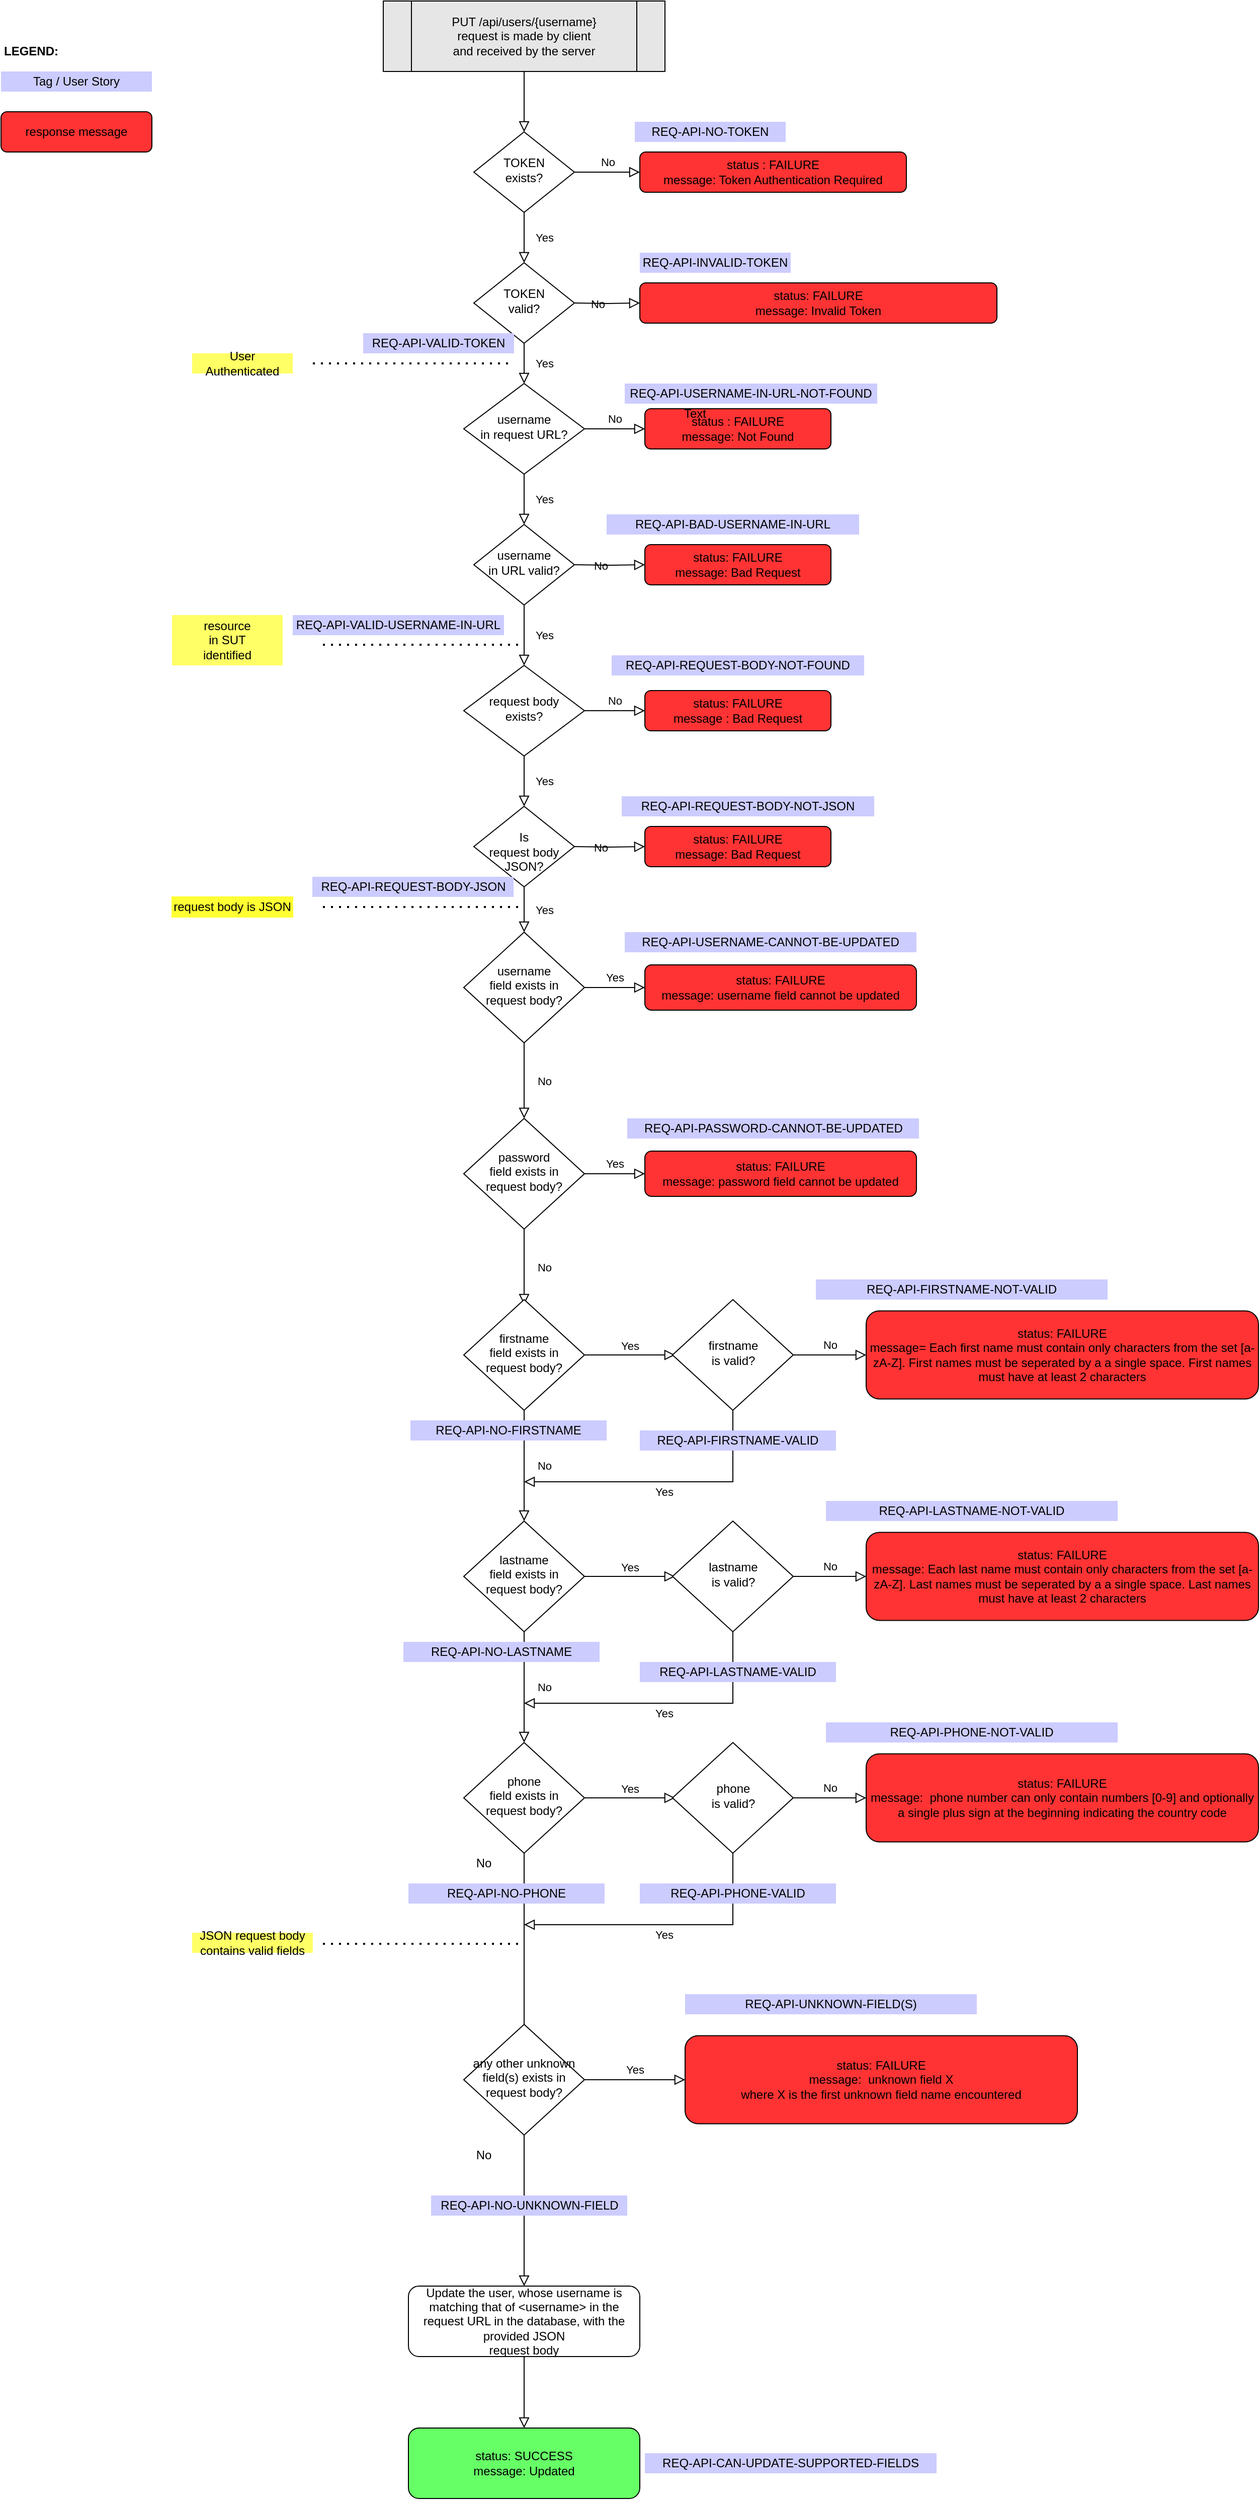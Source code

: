 <mxfile version="14.6.13" type="device"><diagram id="C5RBs43oDa-KdzZeNtuy" name="PUT /api/users/{username}"><mxGraphModel dx="2408" dy="1980" grid="1" gridSize="10" guides="1" tooltips="1" connect="1" arrows="1" fold="1" page="1" pageScale="1" pageWidth="827" pageHeight="1169" math="0" shadow="0"><root><mxCell id="WIyWlLk6GJQsqaUBKTNV-0"/><mxCell id="WIyWlLk6GJQsqaUBKTNV-1" parent="WIyWlLk6GJQsqaUBKTNV-0"/><mxCell id="WIyWlLk6GJQsqaUBKTNV-5" value="Yes" style="edgeStyle=orthogonalEdgeStyle;rounded=0;html=1;jettySize=auto;orthogonalLoop=1;fontSize=11;endArrow=block;endFill=0;endSize=8;strokeWidth=1;shadow=0;labelBackgroundColor=none;" parent="WIyWlLk6GJQsqaUBKTNV-1" source="WIyWlLk6GJQsqaUBKTNV-6" target="WIyWlLk6GJQsqaUBKTNV-7" edge="1"><mxGeometry y="10" relative="1" as="geometry"><mxPoint as="offset"/></mxGeometry></mxCell><mxCell id="WIyWlLk6GJQsqaUBKTNV-6" value="username&lt;br&gt;field exists in request body?" style="rhombus;whiteSpace=wrap;html=1;shadow=0;fontFamily=Helvetica;fontSize=12;align=center;strokeWidth=1;spacing=6;spacingTop=-4;" parent="WIyWlLk6GJQsqaUBKTNV-1" vertex="1"><mxGeometry x="160" y="175" width="120" height="110" as="geometry"/></mxCell><mxCell id="WIyWlLk6GJQsqaUBKTNV-7" value="status: FAILURE&lt;br&gt;message: username field cannot be updated" style="rounded=1;whiteSpace=wrap;html=1;fontSize=12;glass=0;strokeWidth=1;shadow=0;fillColor=#FF3333;" parent="WIyWlLk6GJQsqaUBKTNV-1" vertex="1"><mxGeometry x="340" y="207.5" width="270" height="45" as="geometry"/></mxCell><mxCell id="lO0IjCdO753mHYzp2bdn-26" value="Update the user, whose username is matching that of &amp;lt;username&amp;gt; in the request URL in the database, with the provided JSON&lt;br&gt;request body" style="rounded=1;whiteSpace=wrap;html=1;fontSize=12;glass=0;strokeWidth=1;shadow=0;" parent="WIyWlLk6GJQsqaUBKTNV-1" vertex="1"><mxGeometry x="105" y="1520" width="230" height="70" as="geometry"/></mxCell><mxCell id="lO0IjCdO753mHYzp2bdn-27" value="status: SUCCESS&lt;br&gt;message: Updated" style="rounded=1;whiteSpace=wrap;html=1;fontSize=12;glass=0;strokeWidth=1;shadow=0;fillColor=#66FF66;" parent="WIyWlLk6GJQsqaUBKTNV-1" vertex="1"><mxGeometry x="105" y="1661" width="230" height="70" as="geometry"/></mxCell><mxCell id="lO0IjCdO753mHYzp2bdn-28" value="" style="rounded=0;html=1;jettySize=auto;orthogonalLoop=1;fontSize=11;endArrow=block;endFill=0;endSize=8;strokeWidth=1;shadow=0;labelBackgroundColor=none;edgeStyle=orthogonalEdgeStyle;exitX=0.5;exitY=1;exitDx=0;exitDy=0;entryX=0.5;entryY=0;entryDx=0;entryDy=0;" parent="WIyWlLk6GJQsqaUBKTNV-1" source="lO0IjCdO753mHYzp2bdn-26" edge="1" target="lO0IjCdO753mHYzp2bdn-27"><mxGeometry x="0.333" y="20" relative="1" as="geometry"><mxPoint as="offset"/><mxPoint x="225" y="1650" as="targetPoint"/><mxPoint x="230" y="1470" as="sourcePoint"/></mxGeometry></mxCell><mxCell id="Ipz1gfwrqdeyzFEtf3UE-4" value="TOKEN&lt;br&gt;exists?" style="rhombus;whiteSpace=wrap;html=1;shadow=0;fontFamily=Helvetica;fontSize=12;align=center;strokeWidth=1;spacing=6;spacingTop=-4;" vertex="1" parent="WIyWlLk6GJQsqaUBKTNV-1"><mxGeometry x="170" y="-620" width="100" height="80" as="geometry"/></mxCell><mxCell id="Ipz1gfwrqdeyzFEtf3UE-5" value="status : FAILURE&lt;br&gt;message: Token Authentication Required" style="rounded=1;whiteSpace=wrap;html=1;fontSize=12;glass=0;strokeWidth=1;shadow=0;fillColor=#FF3333;" vertex="1" parent="WIyWlLk6GJQsqaUBKTNV-1"><mxGeometry x="335" y="-600" width="265" height="40" as="geometry"/></mxCell><mxCell id="Ipz1gfwrqdeyzFEtf3UE-7" value="No" style="edgeStyle=orthogonalEdgeStyle;rounded=0;html=1;jettySize=auto;orthogonalLoop=1;fontSize=11;endArrow=block;endFill=0;endSize=8;strokeWidth=1;shadow=0;labelBackgroundColor=none;exitX=1;exitY=0.5;exitDx=0;exitDy=0;entryX=0;entryY=0.5;entryDx=0;entryDy=0;" edge="1" parent="WIyWlLk6GJQsqaUBKTNV-1" source="Ipz1gfwrqdeyzFEtf3UE-4" target="Ipz1gfwrqdeyzFEtf3UE-5"><mxGeometry y="10" relative="1" as="geometry"><mxPoint as="offset"/><mxPoint x="280" y="-300" as="sourcePoint"/><mxPoint x="330" y="-300" as="targetPoint"/></mxGeometry></mxCell><mxCell id="Ipz1gfwrqdeyzFEtf3UE-8" value="Yes" style="rounded=0;html=1;jettySize=auto;orthogonalLoop=1;fontSize=11;endArrow=block;endFill=0;endSize=8;strokeWidth=1;shadow=0;labelBackgroundColor=none;edgeStyle=orthogonalEdgeStyle;exitX=0.5;exitY=1;exitDx=0;exitDy=0;" edge="1" parent="WIyWlLk6GJQsqaUBKTNV-1" source="Ipz1gfwrqdeyzFEtf3UE-4"><mxGeometry y="20" relative="1" as="geometry"><mxPoint as="offset"/><mxPoint x="230" y="-260" as="sourcePoint"/><mxPoint x="220" y="-490" as="targetPoint"/></mxGeometry></mxCell><mxCell id="Ipz1gfwrqdeyzFEtf3UE-9" value="TOKEN&lt;br&gt;valid?" style="rhombus;whiteSpace=wrap;html=1;shadow=0;fontFamily=Helvetica;fontSize=12;align=center;strokeWidth=1;spacing=6;spacingTop=-4;" vertex="1" parent="WIyWlLk6GJQsqaUBKTNV-1"><mxGeometry x="170" y="-490" width="100" height="80" as="geometry"/></mxCell><mxCell id="Ipz1gfwrqdeyzFEtf3UE-11" value="status: FAILURE&lt;br&gt;message: Invalid Token" style="rounded=1;whiteSpace=wrap;html=1;fontSize=12;glass=0;strokeWidth=1;shadow=0;fillColor=#FF3333;" vertex="1" parent="WIyWlLk6GJQsqaUBKTNV-1"><mxGeometry x="335" y="-470" width="355" height="40" as="geometry"/></mxCell><mxCell id="Ipz1gfwrqdeyzFEtf3UE-12" value="No" style="edgeStyle=orthogonalEdgeStyle;rounded=0;html=1;jettySize=auto;orthogonalLoop=1;fontSize=11;endArrow=block;endFill=0;endSize=8;strokeWidth=1;shadow=0;labelBackgroundColor=none;exitX=1;exitY=0.5;exitDx=0;exitDy=0;entryX=0;entryY=0.5;entryDx=0;entryDy=0;" edge="1" parent="WIyWlLk6GJQsqaUBKTNV-1" target="Ipz1gfwrqdeyzFEtf3UE-11"><mxGeometry y="10" relative="1" as="geometry"><mxPoint as="offset"/><mxPoint x="270" y="-450" as="sourcePoint"/><mxPoint x="330" y="-170" as="targetPoint"/></mxGeometry></mxCell><mxCell id="Ipz1gfwrqdeyzFEtf3UE-13" value="username&lt;br&gt;in URL valid?" style="rhombus;whiteSpace=wrap;html=1;shadow=0;fontFamily=Helvetica;fontSize=12;align=center;strokeWidth=1;spacing=6;spacingTop=-4;" vertex="1" parent="WIyWlLk6GJQsqaUBKTNV-1"><mxGeometry x="170" y="-230" width="100" height="80" as="geometry"/></mxCell><mxCell id="Ipz1gfwrqdeyzFEtf3UE-15" value="status: FAILURE&lt;br&gt;message: Bad Request" style="rounded=1;whiteSpace=wrap;html=1;fontSize=12;glass=0;strokeWidth=1;shadow=0;fillColor=#FF3333;" vertex="1" parent="WIyWlLk6GJQsqaUBKTNV-1"><mxGeometry x="340" y="-210" width="185" height="40" as="geometry"/></mxCell><mxCell id="Ipz1gfwrqdeyzFEtf3UE-16" value="No" style="edgeStyle=orthogonalEdgeStyle;rounded=0;html=1;jettySize=auto;orthogonalLoop=1;fontSize=11;endArrow=block;endFill=0;endSize=8;strokeWidth=1;shadow=0;labelBackgroundColor=none;exitX=1;exitY=0.5;exitDx=0;exitDy=0;entryX=0;entryY=0.5;entryDx=0;entryDy=0;" edge="1" parent="WIyWlLk6GJQsqaUBKTNV-1" target="Ipz1gfwrqdeyzFEtf3UE-15"><mxGeometry y="10" relative="1" as="geometry"><mxPoint as="offset"/><mxPoint x="270" y="-190" as="sourcePoint"/><mxPoint x="330" y="90" as="targetPoint"/></mxGeometry></mxCell><mxCell id="Ipz1gfwrqdeyzFEtf3UE-17" value="username&lt;br&gt;in request URL?" style="rhombus;whiteSpace=wrap;html=1;shadow=0;fontFamily=Helvetica;fontSize=12;align=center;strokeWidth=1;spacing=6;spacingTop=-4;" vertex="1" parent="WIyWlLk6GJQsqaUBKTNV-1"><mxGeometry x="160" y="-370" width="120" height="90" as="geometry"/></mxCell><mxCell id="Ipz1gfwrqdeyzFEtf3UE-18" value="status : FAILURE&lt;br&gt;message: Not Found" style="rounded=1;whiteSpace=wrap;html=1;fontSize=12;glass=0;strokeWidth=1;shadow=0;fillColor=#FF3333;" vertex="1" parent="WIyWlLk6GJQsqaUBKTNV-1"><mxGeometry x="340" y="-345" width="185" height="40" as="geometry"/></mxCell><mxCell id="Ipz1gfwrqdeyzFEtf3UE-19" value="No" style="edgeStyle=orthogonalEdgeStyle;rounded=0;html=1;jettySize=auto;orthogonalLoop=1;fontSize=11;endArrow=block;endFill=0;endSize=8;strokeWidth=1;shadow=0;labelBackgroundColor=none;exitX=1;exitY=0.5;exitDx=0;exitDy=0;entryX=0;entryY=0.5;entryDx=0;entryDy=0;" edge="1" parent="WIyWlLk6GJQsqaUBKTNV-1" source="Ipz1gfwrqdeyzFEtf3UE-17" target="Ipz1gfwrqdeyzFEtf3UE-18"><mxGeometry y="10" relative="1" as="geometry"><mxPoint as="offset"/><mxPoint x="280" y="-40" as="sourcePoint"/><mxPoint x="330" y="-40" as="targetPoint"/></mxGeometry></mxCell><mxCell id="Ipz1gfwrqdeyzFEtf3UE-20" value="Yes" style="rounded=0;html=1;jettySize=auto;orthogonalLoop=1;fontSize=11;endArrow=block;endFill=0;endSize=8;strokeWidth=1;shadow=0;labelBackgroundColor=none;edgeStyle=orthogonalEdgeStyle;exitX=0.5;exitY=1;exitDx=0;exitDy=0;" edge="1" parent="WIyWlLk6GJQsqaUBKTNV-1" source="Ipz1gfwrqdeyzFEtf3UE-17"><mxGeometry y="20" relative="1" as="geometry"><mxPoint as="offset"/><mxPoint x="230" as="sourcePoint"/><mxPoint x="220" y="-230" as="targetPoint"/></mxGeometry></mxCell><mxCell id="Ipz1gfwrqdeyzFEtf3UE-21" value="Yes" style="rounded=0;html=1;jettySize=auto;orthogonalLoop=1;fontSize=11;endArrow=block;endFill=0;endSize=8;strokeWidth=1;shadow=0;labelBackgroundColor=none;edgeStyle=orthogonalEdgeStyle;exitX=0.5;exitY=1;exitDx=0;exitDy=0;" edge="1" parent="WIyWlLk6GJQsqaUBKTNV-1" source="Ipz1gfwrqdeyzFEtf3UE-9"><mxGeometry y="20" relative="1" as="geometry"><mxPoint as="offset"/><mxPoint x="230" y="-270" as="sourcePoint"/><mxPoint x="220" y="-370" as="targetPoint"/></mxGeometry></mxCell><mxCell id="Ipz1gfwrqdeyzFEtf3UE-22" value="&lt;br&gt;&amp;nbsp; &amp;nbsp; &amp;nbsp;Is&amp;nbsp; &amp;nbsp; &amp;nbsp; &lt;br&gt;request body&lt;br&gt;JSON?" style="rhombus;whiteSpace=wrap;html=1;shadow=0;fontFamily=Helvetica;fontSize=12;align=center;strokeWidth=1;spacing=6;spacingTop=-4;" vertex="1" parent="WIyWlLk6GJQsqaUBKTNV-1"><mxGeometry x="170" y="50" width="100" height="80" as="geometry"/></mxCell><mxCell id="Ipz1gfwrqdeyzFEtf3UE-23" value="status: FAILURE&lt;br&gt;message: Bad Request" style="rounded=1;whiteSpace=wrap;html=1;fontSize=12;glass=0;strokeWidth=1;shadow=0;fillColor=#FF3333;" vertex="1" parent="WIyWlLk6GJQsqaUBKTNV-1"><mxGeometry x="340" y="70" width="185" height="40" as="geometry"/></mxCell><mxCell id="Ipz1gfwrqdeyzFEtf3UE-24" value="No" style="edgeStyle=orthogonalEdgeStyle;rounded=0;html=1;jettySize=auto;orthogonalLoop=1;fontSize=11;endArrow=block;endFill=0;endSize=8;strokeWidth=1;shadow=0;labelBackgroundColor=none;exitX=1;exitY=0.5;exitDx=0;exitDy=0;entryX=0;entryY=0.5;entryDx=0;entryDy=0;" edge="1" parent="WIyWlLk6GJQsqaUBKTNV-1" target="Ipz1gfwrqdeyzFEtf3UE-23"><mxGeometry y="10" relative="1" as="geometry"><mxPoint as="offset"/><mxPoint x="270" y="90" as="sourcePoint"/><mxPoint x="330" y="370" as="targetPoint"/></mxGeometry></mxCell><mxCell id="Ipz1gfwrqdeyzFEtf3UE-25" value="request body&lt;br&gt;exists?" style="rhombus;whiteSpace=wrap;html=1;shadow=0;fontFamily=Helvetica;fontSize=12;align=center;strokeWidth=1;spacing=6;spacingTop=-4;" vertex="1" parent="WIyWlLk6GJQsqaUBKTNV-1"><mxGeometry x="160" y="-90" width="120" height="90" as="geometry"/></mxCell><mxCell id="Ipz1gfwrqdeyzFEtf3UE-26" value="status: FAILURE&lt;br&gt;message : Bad Request" style="rounded=1;whiteSpace=wrap;html=1;fontSize=12;glass=0;strokeWidth=1;shadow=0;fillColor=#FF3333;" vertex="1" parent="WIyWlLk6GJQsqaUBKTNV-1"><mxGeometry x="340" y="-65" width="185" height="40" as="geometry"/></mxCell><mxCell id="Ipz1gfwrqdeyzFEtf3UE-27" value="No" style="edgeStyle=orthogonalEdgeStyle;rounded=0;html=1;jettySize=auto;orthogonalLoop=1;fontSize=11;endArrow=block;endFill=0;endSize=8;strokeWidth=1;shadow=0;labelBackgroundColor=none;exitX=1;exitY=0.5;exitDx=0;exitDy=0;entryX=0;entryY=0.5;entryDx=0;entryDy=0;" edge="1" parent="WIyWlLk6GJQsqaUBKTNV-1" source="Ipz1gfwrqdeyzFEtf3UE-25" target="Ipz1gfwrqdeyzFEtf3UE-26"><mxGeometry y="10" relative="1" as="geometry"><mxPoint as="offset"/><mxPoint x="280" y="240" as="sourcePoint"/><mxPoint x="330" y="240" as="targetPoint"/></mxGeometry></mxCell><mxCell id="Ipz1gfwrqdeyzFEtf3UE-28" value="Yes" style="rounded=0;html=1;jettySize=auto;orthogonalLoop=1;fontSize=11;endArrow=block;endFill=0;endSize=8;strokeWidth=1;shadow=0;labelBackgroundColor=none;edgeStyle=orthogonalEdgeStyle;exitX=0.5;exitY=1;exitDx=0;exitDy=0;" edge="1" parent="WIyWlLk6GJQsqaUBKTNV-1" source="Ipz1gfwrqdeyzFEtf3UE-25"><mxGeometry y="20" relative="1" as="geometry"><mxPoint as="offset"/><mxPoint x="230" y="280" as="sourcePoint"/><mxPoint x="220" y="50" as="targetPoint"/></mxGeometry></mxCell><mxCell id="Ipz1gfwrqdeyzFEtf3UE-29" value="Yes" style="rounded=0;html=1;jettySize=auto;orthogonalLoop=1;fontSize=11;endArrow=block;endFill=0;endSize=8;strokeWidth=1;shadow=0;labelBackgroundColor=none;edgeStyle=orthogonalEdgeStyle;exitX=0.5;exitY=1;exitDx=0;exitDy=0;entryX=0.5;entryY=0;entryDx=0;entryDy=0;" edge="1" parent="WIyWlLk6GJQsqaUBKTNV-1" source="Ipz1gfwrqdeyzFEtf3UE-13" target="Ipz1gfwrqdeyzFEtf3UE-25"><mxGeometry y="20" relative="1" as="geometry"><mxPoint as="offset"/><mxPoint x="230" y="-270" as="sourcePoint"/><mxPoint x="230" y="-220" as="targetPoint"/></mxGeometry></mxCell><mxCell id="Ipz1gfwrqdeyzFEtf3UE-31" value="" style="endArrow=none;dashed=1;html=1;dashPattern=1 3;strokeWidth=2;" edge="1" parent="WIyWlLk6GJQsqaUBKTNV-1"><mxGeometry width="50" height="50" relative="1" as="geometry"><mxPoint x="10" y="-390" as="sourcePoint"/><mxPoint x="210" y="-390" as="targetPoint"/></mxGeometry></mxCell><mxCell id="Ipz1gfwrqdeyzFEtf3UE-32" value="User Authenticated" style="text;html=1;strokeColor=none;fillColor=#FFFF66;align=center;verticalAlign=middle;whiteSpace=wrap;rounded=0;" vertex="1" parent="WIyWlLk6GJQsqaUBKTNV-1"><mxGeometry x="-110" y="-400" width="100" height="20" as="geometry"/></mxCell><mxCell id="Ipz1gfwrqdeyzFEtf3UE-34" value="" style="endArrow=none;dashed=1;html=1;dashPattern=1 3;strokeWidth=2;" edge="1" parent="WIyWlLk6GJQsqaUBKTNV-1"><mxGeometry width="50" height="50" relative="1" as="geometry"><mxPoint x="20" y="-110.5" as="sourcePoint"/><mxPoint x="220" y="-110.5" as="targetPoint"/></mxGeometry></mxCell><mxCell id="Ipz1gfwrqdeyzFEtf3UE-35" value="resource&lt;br&gt;in SUT&lt;br&gt;identified" style="text;html=1;strokeColor=none;fillColor=#FFFF66;align=center;verticalAlign=middle;whiteSpace=wrap;rounded=0;" vertex="1" parent="WIyWlLk6GJQsqaUBKTNV-1"><mxGeometry x="-130" y="-140" width="110" height="50" as="geometry"/></mxCell><mxCell id="Ipz1gfwrqdeyzFEtf3UE-36" value="Yes" style="rounded=0;html=1;jettySize=auto;orthogonalLoop=1;fontSize=11;endArrow=block;endFill=0;endSize=8;strokeWidth=1;shadow=0;labelBackgroundColor=none;edgeStyle=orthogonalEdgeStyle;exitX=0.5;exitY=1;exitDx=0;exitDy=0;entryX=0.5;entryY=0;entryDx=0;entryDy=0;" edge="1" parent="WIyWlLk6GJQsqaUBKTNV-1" source="Ipz1gfwrqdeyzFEtf3UE-22" target="WIyWlLk6GJQsqaUBKTNV-6"><mxGeometry y="20" relative="1" as="geometry"><mxPoint as="offset"/><mxPoint x="230" y="10" as="sourcePoint"/><mxPoint x="230" y="60" as="targetPoint"/></mxGeometry></mxCell><mxCell id="Ipz1gfwrqdeyzFEtf3UE-37" value="" style="endArrow=none;dashed=1;html=1;dashPattern=1 3;strokeWidth=2;" edge="1" parent="WIyWlLk6GJQsqaUBKTNV-1"><mxGeometry width="50" height="50" relative="1" as="geometry"><mxPoint x="20" y="150" as="sourcePoint"/><mxPoint x="220" y="150" as="targetPoint"/></mxGeometry></mxCell><mxCell id="Ipz1gfwrqdeyzFEtf3UE-38" value="request body is JSON" style="text;html=1;strokeColor=#FFFF33;fillColor=#FFFF33;align=center;verticalAlign=middle;whiteSpace=wrap;rounded=0;" vertex="1" parent="WIyWlLk6GJQsqaUBKTNV-1"><mxGeometry x="-130" y="140" width="120" height="20" as="geometry"/></mxCell><mxCell id="Ipz1gfwrqdeyzFEtf3UE-39" value="No" style="rounded=0;html=1;jettySize=auto;orthogonalLoop=1;fontSize=11;endArrow=block;endFill=0;endSize=8;strokeWidth=1;shadow=0;labelBackgroundColor=none;edgeStyle=orthogonalEdgeStyle;exitX=0.5;exitY=1;exitDx=0;exitDy=0;" edge="1" parent="WIyWlLk6GJQsqaUBKTNV-1" source="WIyWlLk6GJQsqaUBKTNV-6"><mxGeometry y="20" relative="1" as="geometry"><mxPoint as="offset"/><mxPoint x="230" y="140" as="sourcePoint"/><mxPoint x="220" y="360" as="targetPoint"/></mxGeometry></mxCell><mxCell id="Ipz1gfwrqdeyzFEtf3UE-40" value="Yes" style="edgeStyle=orthogonalEdgeStyle;rounded=0;html=1;jettySize=auto;orthogonalLoop=1;fontSize=11;endArrow=block;endFill=0;endSize=8;strokeWidth=1;shadow=0;labelBackgroundColor=none;" edge="1" parent="WIyWlLk6GJQsqaUBKTNV-1" source="Ipz1gfwrqdeyzFEtf3UE-41" target="Ipz1gfwrqdeyzFEtf3UE-42"><mxGeometry y="10" relative="1" as="geometry"><mxPoint as="offset"/></mxGeometry></mxCell><mxCell id="Ipz1gfwrqdeyzFEtf3UE-41" value="password&lt;br&gt;field exists in request body?" style="rhombus;whiteSpace=wrap;html=1;shadow=0;fontFamily=Helvetica;fontSize=12;align=center;strokeWidth=1;spacing=6;spacingTop=-4;" vertex="1" parent="WIyWlLk6GJQsqaUBKTNV-1"><mxGeometry x="160" y="360" width="120" height="110" as="geometry"/></mxCell><mxCell id="Ipz1gfwrqdeyzFEtf3UE-42" value="status: FAILURE&lt;br&gt;message: password field cannot be updated" style="rounded=1;whiteSpace=wrap;html=1;fontSize=12;glass=0;strokeWidth=1;shadow=0;fillColor=#FF3333;" vertex="1" parent="WIyWlLk6GJQsqaUBKTNV-1"><mxGeometry x="340" y="392.5" width="270" height="45" as="geometry"/></mxCell><mxCell id="Ipz1gfwrqdeyzFEtf3UE-43" value="No" style="rounded=0;html=1;jettySize=auto;orthogonalLoop=1;fontSize=11;endArrow=block;endFill=0;endSize=8;strokeWidth=1;shadow=0;labelBackgroundColor=none;edgeStyle=orthogonalEdgeStyle;exitX=0.5;exitY=1;exitDx=0;exitDy=0;" edge="1" parent="WIyWlLk6GJQsqaUBKTNV-1" source="Ipz1gfwrqdeyzFEtf3UE-41"><mxGeometry y="20" relative="1" as="geometry"><mxPoint as="offset"/><mxPoint x="230" y="325" as="sourcePoint"/><mxPoint x="220" y="545" as="targetPoint"/></mxGeometry></mxCell><mxCell id="Ipz1gfwrqdeyzFEtf3UE-44" value="Yes" style="edgeStyle=orthogonalEdgeStyle;rounded=0;html=1;jettySize=auto;orthogonalLoop=1;fontSize=11;endArrow=block;endFill=0;endSize=8;strokeWidth=1;shadow=0;labelBackgroundColor=none;" edge="1" parent="WIyWlLk6GJQsqaUBKTNV-1" source="Ipz1gfwrqdeyzFEtf3UE-45"><mxGeometry y="10" relative="1" as="geometry"><mxPoint as="offset"/><mxPoint x="370" y="595" as="targetPoint"/></mxGeometry></mxCell><mxCell id="Ipz1gfwrqdeyzFEtf3UE-45" value="firstname&lt;br&gt;field exists in request body?" style="rhombus;whiteSpace=wrap;html=1;shadow=0;fontFamily=Helvetica;fontSize=12;align=center;strokeWidth=1;spacing=6;spacingTop=-4;" vertex="1" parent="WIyWlLk6GJQsqaUBKTNV-1"><mxGeometry x="160" y="540" width="120" height="110" as="geometry"/></mxCell><mxCell id="Ipz1gfwrqdeyzFEtf3UE-46" value="status: FAILURE&lt;br&gt;message= Each first name must contain only characters from the set [a-zA-Z]. First names must be seperated by a a single space. First names must have at least 2 characters" style="rounded=1;whiteSpace=wrap;html=1;fontSize=12;glass=0;strokeWidth=1;shadow=0;fillColor=#FF3333;" vertex="1" parent="WIyWlLk6GJQsqaUBKTNV-1"><mxGeometry x="560" y="551.25" width="390" height="87.5" as="geometry"/></mxCell><mxCell id="Ipz1gfwrqdeyzFEtf3UE-47" value="No" style="rounded=0;html=1;jettySize=auto;orthogonalLoop=1;fontSize=11;endArrow=block;endFill=0;endSize=8;strokeWidth=1;shadow=0;labelBackgroundColor=none;edgeStyle=orthogonalEdgeStyle;exitX=0.5;exitY=1;exitDx=0;exitDy=0;" edge="1" parent="WIyWlLk6GJQsqaUBKTNV-1" source="Ipz1gfwrqdeyzFEtf3UE-45"><mxGeometry y="20" relative="1" as="geometry"><mxPoint as="offset"/><mxPoint x="230" y="505" as="sourcePoint"/><mxPoint x="220" y="760" as="targetPoint"/></mxGeometry></mxCell><mxCell id="Ipz1gfwrqdeyzFEtf3UE-48" value="firstname&lt;br&gt;is valid?" style="rhombus;whiteSpace=wrap;html=1;shadow=0;fontFamily=Helvetica;fontSize=12;align=center;strokeWidth=1;spacing=6;spacingTop=-4;" vertex="1" parent="WIyWlLk6GJQsqaUBKTNV-1"><mxGeometry x="367.5" y="540" width="120" height="110" as="geometry"/></mxCell><mxCell id="Ipz1gfwrqdeyzFEtf3UE-49" value="No" style="edgeStyle=orthogonalEdgeStyle;rounded=0;html=1;jettySize=auto;orthogonalLoop=1;fontSize=11;endArrow=block;endFill=0;endSize=8;strokeWidth=1;shadow=0;labelBackgroundColor=none;exitX=1;exitY=0.5;exitDx=0;exitDy=0;" edge="1" parent="WIyWlLk6GJQsqaUBKTNV-1" source="Ipz1gfwrqdeyzFEtf3UE-48" target="Ipz1gfwrqdeyzFEtf3UE-46"><mxGeometry y="10" relative="1" as="geometry"><mxPoint as="offset"/><mxPoint x="290" y="605" as="sourcePoint"/><mxPoint x="380" y="605" as="targetPoint"/></mxGeometry></mxCell><mxCell id="Ipz1gfwrqdeyzFEtf3UE-50" value="Yes" style="edgeStyle=orthogonalEdgeStyle;rounded=0;html=1;jettySize=auto;orthogonalLoop=1;fontSize=11;endArrow=block;endFill=0;endSize=8;strokeWidth=1;shadow=0;labelBackgroundColor=none;exitX=0.5;exitY=1;exitDx=0;exitDy=0;" edge="1" parent="WIyWlLk6GJQsqaUBKTNV-1" source="Ipz1gfwrqdeyzFEtf3UE-48"><mxGeometry y="10" relative="1" as="geometry"><mxPoint as="offset"/><mxPoint x="290" y="605" as="sourcePoint"/><mxPoint x="220" y="721" as="targetPoint"/><Array as="points"><mxPoint x="428" y="721"/></Array></mxGeometry></mxCell><mxCell id="Ipz1gfwrqdeyzFEtf3UE-51" value="Yes" style="edgeStyle=orthogonalEdgeStyle;rounded=0;html=1;jettySize=auto;orthogonalLoop=1;fontSize=11;endArrow=block;endFill=0;endSize=8;strokeWidth=1;shadow=0;labelBackgroundColor=none;" edge="1" parent="WIyWlLk6GJQsqaUBKTNV-1" source="Ipz1gfwrqdeyzFEtf3UE-52"><mxGeometry y="10" relative="1" as="geometry"><mxPoint as="offset"/><mxPoint x="370" y="815" as="targetPoint"/></mxGeometry></mxCell><mxCell id="Ipz1gfwrqdeyzFEtf3UE-52" value="lastname&lt;br&gt;field exists in request body?" style="rhombus;whiteSpace=wrap;html=1;shadow=0;fontFamily=Helvetica;fontSize=12;align=center;strokeWidth=1;spacing=6;spacingTop=-4;" vertex="1" parent="WIyWlLk6GJQsqaUBKTNV-1"><mxGeometry x="160" y="760" width="120" height="110" as="geometry"/></mxCell><mxCell id="Ipz1gfwrqdeyzFEtf3UE-53" value="status: FAILURE&lt;br&gt;message: Each last name must contain only characters from the set [a-zA-Z]. Last names must be seperated by a a single space. Last names must have at least 2 characters" style="rounded=1;whiteSpace=wrap;html=1;fontSize=12;glass=0;strokeWidth=1;shadow=0;fillColor=#FF3333;" vertex="1" parent="WIyWlLk6GJQsqaUBKTNV-1"><mxGeometry x="560" y="771.25" width="390" height="87.5" as="geometry"/></mxCell><mxCell id="Ipz1gfwrqdeyzFEtf3UE-54" value="No" style="rounded=0;html=1;jettySize=auto;orthogonalLoop=1;fontSize=11;endArrow=block;endFill=0;endSize=8;strokeWidth=1;shadow=0;labelBackgroundColor=none;edgeStyle=orthogonalEdgeStyle;exitX=0.5;exitY=1;exitDx=0;exitDy=0;" edge="1" parent="WIyWlLk6GJQsqaUBKTNV-1" source="Ipz1gfwrqdeyzFEtf3UE-52"><mxGeometry y="20" relative="1" as="geometry"><mxPoint as="offset"/><mxPoint x="230" y="725" as="sourcePoint"/><mxPoint x="220" y="980" as="targetPoint"/></mxGeometry></mxCell><mxCell id="Ipz1gfwrqdeyzFEtf3UE-55" value="lastname&lt;br&gt;is valid?" style="rhombus;whiteSpace=wrap;html=1;shadow=0;fontFamily=Helvetica;fontSize=12;align=center;strokeWidth=1;spacing=6;spacingTop=-4;" vertex="1" parent="WIyWlLk6GJQsqaUBKTNV-1"><mxGeometry x="367.5" y="760" width="120" height="110" as="geometry"/></mxCell><mxCell id="Ipz1gfwrqdeyzFEtf3UE-56" value="No" style="edgeStyle=orthogonalEdgeStyle;rounded=0;html=1;jettySize=auto;orthogonalLoop=1;fontSize=11;endArrow=block;endFill=0;endSize=8;strokeWidth=1;shadow=0;labelBackgroundColor=none;exitX=1;exitY=0.5;exitDx=0;exitDy=0;" edge="1" parent="WIyWlLk6GJQsqaUBKTNV-1" source="Ipz1gfwrqdeyzFEtf3UE-55" target="Ipz1gfwrqdeyzFEtf3UE-53"><mxGeometry y="10" relative="1" as="geometry"><mxPoint as="offset"/><mxPoint x="290" y="825" as="sourcePoint"/><mxPoint x="380" y="825" as="targetPoint"/></mxGeometry></mxCell><mxCell id="Ipz1gfwrqdeyzFEtf3UE-57" value="Yes" style="edgeStyle=orthogonalEdgeStyle;rounded=0;html=1;jettySize=auto;orthogonalLoop=1;fontSize=11;endArrow=block;endFill=0;endSize=8;strokeWidth=1;shadow=0;labelBackgroundColor=none;exitX=0.5;exitY=1;exitDx=0;exitDy=0;" edge="1" parent="WIyWlLk6GJQsqaUBKTNV-1" source="Ipz1gfwrqdeyzFEtf3UE-55"><mxGeometry y="10" relative="1" as="geometry"><mxPoint as="offset"/><mxPoint x="290" y="825" as="sourcePoint"/><mxPoint x="220" y="941" as="targetPoint"/><Array as="points"><mxPoint x="428" y="941"/></Array></mxGeometry></mxCell><mxCell id="Ipz1gfwrqdeyzFEtf3UE-58" value="Yes" style="edgeStyle=orthogonalEdgeStyle;rounded=0;html=1;jettySize=auto;orthogonalLoop=1;fontSize=11;endArrow=block;endFill=0;endSize=8;strokeWidth=1;shadow=0;labelBackgroundColor=none;" edge="1" parent="WIyWlLk6GJQsqaUBKTNV-1" source="Ipz1gfwrqdeyzFEtf3UE-59"><mxGeometry y="10" relative="1" as="geometry"><mxPoint as="offset"/><mxPoint x="370" y="1035" as="targetPoint"/></mxGeometry></mxCell><mxCell id="Ipz1gfwrqdeyzFEtf3UE-59" value="phone&lt;br&gt;field exists in request body?" style="rhombus;whiteSpace=wrap;html=1;shadow=0;fontFamily=Helvetica;fontSize=12;align=center;strokeWidth=1;spacing=6;spacingTop=-4;" vertex="1" parent="WIyWlLk6GJQsqaUBKTNV-1"><mxGeometry x="160" y="980" width="120" height="110" as="geometry"/></mxCell><mxCell id="Ipz1gfwrqdeyzFEtf3UE-60" value="status: FAILURE&lt;br&gt;message:&amp;nbsp; phone number can only contain numbers [0-9] and optionally a single plus sign at the beginning indicating the country code" style="rounded=1;whiteSpace=wrap;html=1;fontSize=12;glass=0;strokeWidth=1;shadow=0;fillColor=#FF3333;" vertex="1" parent="WIyWlLk6GJQsqaUBKTNV-1"><mxGeometry x="560" y="991.25" width="390" height="87.5" as="geometry"/></mxCell><mxCell id="Ipz1gfwrqdeyzFEtf3UE-61" value="" style="rounded=0;html=1;jettySize=auto;orthogonalLoop=1;fontSize=11;endArrow=block;endFill=0;endSize=8;strokeWidth=1;shadow=0;labelBackgroundColor=none;edgeStyle=orthogonalEdgeStyle;exitX=0.5;exitY=1;exitDx=0;exitDy=0;entryX=0.5;entryY=0;entryDx=0;entryDy=0;" edge="1" parent="WIyWlLk6GJQsqaUBKTNV-1" source="Ipz1gfwrqdeyzFEtf3UE-59" target="lO0IjCdO753mHYzp2bdn-26"><mxGeometry y="20" relative="1" as="geometry"><mxPoint as="offset"/><mxPoint x="230" y="945" as="sourcePoint"/><mxPoint x="220" y="1200" as="targetPoint"/></mxGeometry></mxCell><mxCell id="Ipz1gfwrqdeyzFEtf3UE-62" value="phone&lt;br&gt;is valid?" style="rhombus;whiteSpace=wrap;html=1;shadow=0;fontFamily=Helvetica;fontSize=12;align=center;strokeWidth=1;spacing=6;spacingTop=-4;" vertex="1" parent="WIyWlLk6GJQsqaUBKTNV-1"><mxGeometry x="367.5" y="980" width="120" height="110" as="geometry"/></mxCell><mxCell id="Ipz1gfwrqdeyzFEtf3UE-63" value="No" style="edgeStyle=orthogonalEdgeStyle;rounded=0;html=1;jettySize=auto;orthogonalLoop=1;fontSize=11;endArrow=block;endFill=0;endSize=8;strokeWidth=1;shadow=0;labelBackgroundColor=none;exitX=1;exitY=0.5;exitDx=0;exitDy=0;" edge="1" parent="WIyWlLk6GJQsqaUBKTNV-1" source="Ipz1gfwrqdeyzFEtf3UE-62" target="Ipz1gfwrqdeyzFEtf3UE-60"><mxGeometry y="10" relative="1" as="geometry"><mxPoint as="offset"/><mxPoint x="290" y="1045" as="sourcePoint"/><mxPoint x="380" y="1045" as="targetPoint"/></mxGeometry></mxCell><mxCell id="Ipz1gfwrqdeyzFEtf3UE-64" value="Yes" style="edgeStyle=orthogonalEdgeStyle;rounded=0;html=1;jettySize=auto;orthogonalLoop=1;fontSize=11;endArrow=block;endFill=0;endSize=8;strokeWidth=1;shadow=0;labelBackgroundColor=none;exitX=0.5;exitY=1;exitDx=0;exitDy=0;" edge="1" parent="WIyWlLk6GJQsqaUBKTNV-1" source="Ipz1gfwrqdeyzFEtf3UE-62"><mxGeometry y="10" relative="1" as="geometry"><mxPoint as="offset"/><mxPoint x="290" y="1045" as="sourcePoint"/><mxPoint x="220" y="1161" as="targetPoint"/><Array as="points"><mxPoint x="428" y="1161"/></Array></mxGeometry></mxCell><mxCell id="Ipz1gfwrqdeyzFEtf3UE-65" value="" style="endArrow=none;dashed=1;html=1;dashPattern=1 3;strokeWidth=2;" edge="1" parent="WIyWlLk6GJQsqaUBKTNV-1"><mxGeometry width="50" height="50" relative="1" as="geometry"><mxPoint x="20" y="1180" as="sourcePoint"/><mxPoint x="220" y="1180" as="targetPoint"/></mxGeometry></mxCell><mxCell id="Ipz1gfwrqdeyzFEtf3UE-66" value="JSON request body contains valid fields" style="text;html=1;strokeColor=none;fillColor=#FFFF66;align=center;verticalAlign=middle;whiteSpace=wrap;rounded=0;" vertex="1" parent="WIyWlLk6GJQsqaUBKTNV-1"><mxGeometry x="-110" y="1169" width="120" height="20" as="geometry"/></mxCell><mxCell id="Ipz1gfwrqdeyzFEtf3UE-68" value="PUT /api/users/{username}&lt;br&gt;request is made by client&lt;br&gt;and received by the server" style="shape=process;whiteSpace=wrap;html=1;backgroundOutline=1;fillColor=#E6E6E6;" vertex="1" parent="WIyWlLk6GJQsqaUBKTNV-1"><mxGeometry x="80" y="-750" width="280" height="70" as="geometry"/></mxCell><mxCell id="Ipz1gfwrqdeyzFEtf3UE-69" value="" style="rounded=0;html=1;jettySize=auto;orthogonalLoop=1;fontSize=11;endArrow=block;endFill=0;endSize=8;strokeWidth=1;shadow=0;labelBackgroundColor=none;edgeStyle=orthogonalEdgeStyle;exitX=0.5;exitY=1;exitDx=0;exitDy=0;" edge="1" parent="WIyWlLk6GJQsqaUBKTNV-1" source="Ipz1gfwrqdeyzFEtf3UE-68"><mxGeometry y="20" relative="1" as="geometry"><mxPoint as="offset"/><mxPoint x="230" y="-530" as="sourcePoint"/><mxPoint x="220" y="-620" as="targetPoint"/></mxGeometry></mxCell><mxCell id="Ipz1gfwrqdeyzFEtf3UE-71" value="REQ-API-NO-TOKEN" style="text;html=1;strokeColor=none;fillColor=#CCCCFF;align=center;verticalAlign=middle;whiteSpace=wrap;rounded=0;" vertex="1" parent="WIyWlLk6GJQsqaUBKTNV-1"><mxGeometry x="330" y="-630" width="150" height="20" as="geometry"/></mxCell><mxCell id="Ipz1gfwrqdeyzFEtf3UE-72" value="REQ-API-INVALID-TOKEN" style="text;html=1;strokeColor=none;fillColor=#CCCCFF;align=center;verticalAlign=middle;whiteSpace=wrap;rounded=0;" vertex="1" parent="WIyWlLk6GJQsqaUBKTNV-1"><mxGeometry x="335" y="-500" width="150" height="20" as="geometry"/></mxCell><mxCell id="Ipz1gfwrqdeyzFEtf3UE-73" value="REQ-API-USERNAME-IN-URL-NOT-FOUND" style="text;html=1;strokeColor=none;fillColor=#CCCCFF;align=center;verticalAlign=middle;whiteSpace=wrap;rounded=0;" vertex="1" parent="WIyWlLk6GJQsqaUBKTNV-1"><mxGeometry x="320" y="-370" width="251" height="20" as="geometry"/></mxCell><mxCell id="Ipz1gfwrqdeyzFEtf3UE-74" value="REQ-API-BAD-USERNAME-IN-URL" style="text;html=1;strokeColor=none;fillColor=#CCCCFF;align=center;verticalAlign=middle;whiteSpace=wrap;rounded=0;" vertex="1" parent="WIyWlLk6GJQsqaUBKTNV-1"><mxGeometry x="302" y="-240" width="251" height="20" as="geometry"/></mxCell><mxCell id="Ipz1gfwrqdeyzFEtf3UE-75" value="REQ-API-REQUEST-BODY-NOT-FOUND" style="text;html=1;strokeColor=none;fillColor=#CCCCFF;align=center;verticalAlign=middle;whiteSpace=wrap;rounded=0;" vertex="1" parent="WIyWlLk6GJQsqaUBKTNV-1"><mxGeometry x="307" y="-100" width="251" height="20" as="geometry"/></mxCell><mxCell id="Ipz1gfwrqdeyzFEtf3UE-77" value="REQ-API-REQUEST-BODY-NOT-JSON" style="text;html=1;strokeColor=none;fillColor=#CCCCFF;align=center;verticalAlign=middle;whiteSpace=wrap;rounded=0;" vertex="1" parent="WIyWlLk6GJQsqaUBKTNV-1"><mxGeometry x="317" y="40" width="251" height="20" as="geometry"/></mxCell><mxCell id="Ipz1gfwrqdeyzFEtf3UE-78" value="REQ-API-USERNAME-CANNOT-BE-UPDATED" style="text;html=1;strokeColor=none;fillColor=#CCCCFF;align=center;verticalAlign=middle;whiteSpace=wrap;rounded=0;" vertex="1" parent="WIyWlLk6GJQsqaUBKTNV-1"><mxGeometry x="320" y="175" width="290" height="20" as="geometry"/></mxCell><mxCell id="Ipz1gfwrqdeyzFEtf3UE-79" value="REQ-API-PASSWORD-CANNOT-BE-UPDATED" style="text;html=1;strokeColor=none;fillColor=#CCCCFF;align=center;verticalAlign=middle;whiteSpace=wrap;rounded=0;" vertex="1" parent="WIyWlLk6GJQsqaUBKTNV-1"><mxGeometry x="322.5" y="360" width="290" height="20" as="geometry"/></mxCell><mxCell id="Ipz1gfwrqdeyzFEtf3UE-80" value="REQ-API-FIRSTNAME-NOT-VALID" style="text;html=1;strokeColor=none;fillColor=#CCCCFF;align=center;verticalAlign=middle;whiteSpace=wrap;rounded=0;" vertex="1" parent="WIyWlLk6GJQsqaUBKTNV-1"><mxGeometry x="510" y="520" width="290" height="20" as="geometry"/></mxCell><mxCell id="Ipz1gfwrqdeyzFEtf3UE-81" value="REQ-API-FIRSTNAME-VALID" style="text;html=1;strokeColor=none;fillColor=#CCCCFF;align=center;verticalAlign=middle;whiteSpace=wrap;rounded=0;" vertex="1" parent="WIyWlLk6GJQsqaUBKTNV-1"><mxGeometry x="335" y="670" width="195" height="20" as="geometry"/></mxCell><mxCell id="Ipz1gfwrqdeyzFEtf3UE-82" value="REQ-API-NO-FIRSTNAME" style="text;html=1;strokeColor=none;fillColor=#CCCCFF;align=center;verticalAlign=middle;whiteSpace=wrap;rounded=0;" vertex="1" parent="WIyWlLk6GJQsqaUBKTNV-1"><mxGeometry x="107" y="660" width="195" height="20" as="geometry"/></mxCell><mxCell id="Ipz1gfwrqdeyzFEtf3UE-83" value="REQ-API-LASTNAME-NOT-VALID" style="text;html=1;strokeColor=none;fillColor=#CCCCFF;align=center;verticalAlign=middle;whiteSpace=wrap;rounded=0;" vertex="1" parent="WIyWlLk6GJQsqaUBKTNV-1"><mxGeometry x="520" y="740" width="290" height="20" as="geometry"/></mxCell><mxCell id="Ipz1gfwrqdeyzFEtf3UE-84" value="REQ-API-LASTNAME-VALID" style="text;html=1;strokeColor=none;fillColor=#CCCCFF;align=center;verticalAlign=middle;whiteSpace=wrap;rounded=0;" vertex="1" parent="WIyWlLk6GJQsqaUBKTNV-1"><mxGeometry x="335" y="900" width="195" height="20" as="geometry"/></mxCell><mxCell id="Ipz1gfwrqdeyzFEtf3UE-85" value="REQ-API-NO-LASTNAME" style="text;html=1;strokeColor=none;fillColor=#CCCCFF;align=center;verticalAlign=middle;whiteSpace=wrap;rounded=0;" vertex="1" parent="WIyWlLk6GJQsqaUBKTNV-1"><mxGeometry x="100" y="880" width="195" height="20" as="geometry"/></mxCell><mxCell id="Ipz1gfwrqdeyzFEtf3UE-86" value="REQ-API-PHONE-NOT-VALID" style="text;html=1;strokeColor=none;fillColor=#CCCCFF;align=center;verticalAlign=middle;whiteSpace=wrap;rounded=0;" vertex="1" parent="WIyWlLk6GJQsqaUBKTNV-1"><mxGeometry x="520" y="960" width="290" height="20" as="geometry"/></mxCell><mxCell id="Ipz1gfwrqdeyzFEtf3UE-87" value="REQ-API-PHONE-VALID" style="text;html=1;strokeColor=none;fillColor=#CCCCFF;align=center;verticalAlign=middle;whiteSpace=wrap;rounded=0;" vertex="1" parent="WIyWlLk6GJQsqaUBKTNV-1"><mxGeometry x="335" y="1120" width="195" height="20" as="geometry"/></mxCell><mxCell id="Ipz1gfwrqdeyzFEtf3UE-88" value="REQ-API-NO-PHONE" style="text;html=1;strokeColor=none;fillColor=#CCCCFF;align=center;verticalAlign=middle;whiteSpace=wrap;rounded=0;" vertex="1" parent="WIyWlLk6GJQsqaUBKTNV-1"><mxGeometry x="105" y="1120" width="195" height="20" as="geometry"/></mxCell><mxCell id="Ipz1gfwrqdeyzFEtf3UE-89" value="REQ-API-CAN-UPDATE-SUPPORTED-FIELDS" style="text;html=1;strokeColor=none;fillColor=#CCCCFF;align=center;verticalAlign=middle;whiteSpace=wrap;rounded=0;" vertex="1" parent="WIyWlLk6GJQsqaUBKTNV-1"><mxGeometry x="340" y="1686" width="290" height="20" as="geometry"/></mxCell><mxCell id="Ipz1gfwrqdeyzFEtf3UE-90" value="REQ-API-VALID-TOKEN" style="text;html=1;strokeColor=none;fillColor=#CCCCFF;align=center;verticalAlign=middle;whiteSpace=wrap;rounded=0;" vertex="1" parent="WIyWlLk6GJQsqaUBKTNV-1"><mxGeometry x="60" y="-420" width="150" height="20" as="geometry"/></mxCell><mxCell id="Ipz1gfwrqdeyzFEtf3UE-91" value="REQ-API-VALID-USERNAME-IN-URL" style="text;html=1;strokeColor=none;fillColor=#CCCCFF;align=center;verticalAlign=middle;whiteSpace=wrap;rounded=0;" vertex="1" parent="WIyWlLk6GJQsqaUBKTNV-1"><mxGeometry x="-10" y="-140" width="210" height="20" as="geometry"/></mxCell><mxCell id="Ipz1gfwrqdeyzFEtf3UE-92" value="REQ-API-REQUEST-BODY-JSON" style="text;html=1;strokeColor=none;fillColor=#CCCCFF;align=center;verticalAlign=middle;whiteSpace=wrap;rounded=0;" vertex="1" parent="WIyWlLk6GJQsqaUBKTNV-1"><mxGeometry x="9.5" y="120" width="200" height="20" as="geometry"/></mxCell><mxCell id="Ipz1gfwrqdeyzFEtf3UE-93" value="Tag / User Story" style="text;html=1;strokeColor=none;fillColor=#CCCCFF;align=center;verticalAlign=middle;whiteSpace=wrap;rounded=0;" vertex="1" parent="WIyWlLk6GJQsqaUBKTNV-1"><mxGeometry x="-300" y="-680" width="150" height="20" as="geometry"/></mxCell><mxCell id="Ipz1gfwrqdeyzFEtf3UE-94" value="response message" style="rounded=1;whiteSpace=wrap;html=1;fontSize=12;glass=0;strokeWidth=1;shadow=0;fillColor=#FF3333;" vertex="1" parent="WIyWlLk6GJQsqaUBKTNV-1"><mxGeometry x="-300" y="-640" width="150" height="40" as="geometry"/></mxCell><mxCell id="Ipz1gfwrqdeyzFEtf3UE-95" value="Text" style="text;html=1;strokeColor=none;fillColor=none;align=center;verticalAlign=middle;whiteSpace=wrap;rounded=0;" vertex="1" parent="WIyWlLk6GJQsqaUBKTNV-1"><mxGeometry x="370" y="-350" width="40" height="20" as="geometry"/></mxCell><mxCell id="Ipz1gfwrqdeyzFEtf3UE-100" value="&lt;b&gt;LEGEND:&lt;/b&gt;" style="text;html=1;strokeColor=none;fillColor=none;align=center;verticalAlign=middle;whiteSpace=wrap;rounded=0;" vertex="1" parent="WIyWlLk6GJQsqaUBKTNV-1"><mxGeometry x="-290" y="-710" width="40" height="20" as="geometry"/></mxCell><mxCell id="Ipz1gfwrqdeyzFEtf3UE-103" value="any other unknown&lt;br&gt;field(s) exists in request body?" style="rhombus;whiteSpace=wrap;html=1;shadow=0;fontFamily=Helvetica;fontSize=12;align=center;strokeWidth=1;spacing=6;spacingTop=-4;" vertex="1" parent="WIyWlLk6GJQsqaUBKTNV-1"><mxGeometry x="160" y="1260" width="120" height="110" as="geometry"/></mxCell><mxCell id="Ipz1gfwrqdeyzFEtf3UE-104" value="No" style="text;html=1;strokeColor=none;fillColor=none;align=center;verticalAlign=middle;whiteSpace=wrap;rounded=0;" vertex="1" parent="WIyWlLk6GJQsqaUBKTNV-1"><mxGeometry x="160" y="1090" width="40" height="20" as="geometry"/></mxCell><mxCell id="Ipz1gfwrqdeyzFEtf3UE-105" value="No" style="text;html=1;strokeColor=none;fillColor=none;align=center;verticalAlign=middle;whiteSpace=wrap;rounded=0;" vertex="1" parent="WIyWlLk6GJQsqaUBKTNV-1"><mxGeometry x="160" y="1380" width="40" height="20" as="geometry"/></mxCell><mxCell id="Ipz1gfwrqdeyzFEtf3UE-106" value="status: FAILURE&lt;br&gt;message:&amp;nbsp; unknown field X&lt;br&gt;where X is the first unknown field name encountered" style="rounded=1;whiteSpace=wrap;html=1;fontSize=12;glass=0;strokeWidth=1;shadow=0;fillColor=#FF3333;" vertex="1" parent="WIyWlLk6GJQsqaUBKTNV-1"><mxGeometry x="380" y="1271.25" width="390" height="87.5" as="geometry"/></mxCell><mxCell id="Ipz1gfwrqdeyzFEtf3UE-107" value="Yes" style="edgeStyle=orthogonalEdgeStyle;rounded=0;html=1;jettySize=auto;orthogonalLoop=1;fontSize=11;endArrow=block;endFill=0;endSize=8;strokeWidth=1;shadow=0;labelBackgroundColor=none;entryX=0;entryY=0.5;entryDx=0;entryDy=0;exitX=1;exitY=0.5;exitDx=0;exitDy=0;" edge="1" parent="WIyWlLk6GJQsqaUBKTNV-1" source="Ipz1gfwrqdeyzFEtf3UE-103" target="Ipz1gfwrqdeyzFEtf3UE-106"><mxGeometry y="10" relative="1" as="geometry"><mxPoint as="offset"/><mxPoint x="380" y="1045" as="targetPoint"/><mxPoint x="290" y="1045" as="sourcePoint"/></mxGeometry></mxCell><mxCell id="Ipz1gfwrqdeyzFEtf3UE-108" value="REQ-API-UNKNOWN-FIELD(S)" style="text;html=1;strokeColor=none;fillColor=#CCCCFF;align=center;verticalAlign=middle;whiteSpace=wrap;rounded=0;" vertex="1" parent="WIyWlLk6GJQsqaUBKTNV-1"><mxGeometry x="380" y="1230" width="290" height="20" as="geometry"/></mxCell><mxCell id="Ipz1gfwrqdeyzFEtf3UE-109" value="REQ-API-NO-UNKNOWN-FIELD" style="text;html=1;strokeColor=none;fillColor=#CCCCFF;align=center;verticalAlign=middle;whiteSpace=wrap;rounded=0;" vertex="1" parent="WIyWlLk6GJQsqaUBKTNV-1"><mxGeometry x="127.5" y="1430" width="195" height="20" as="geometry"/></mxCell></root></mxGraphModel></diagram></mxfile>